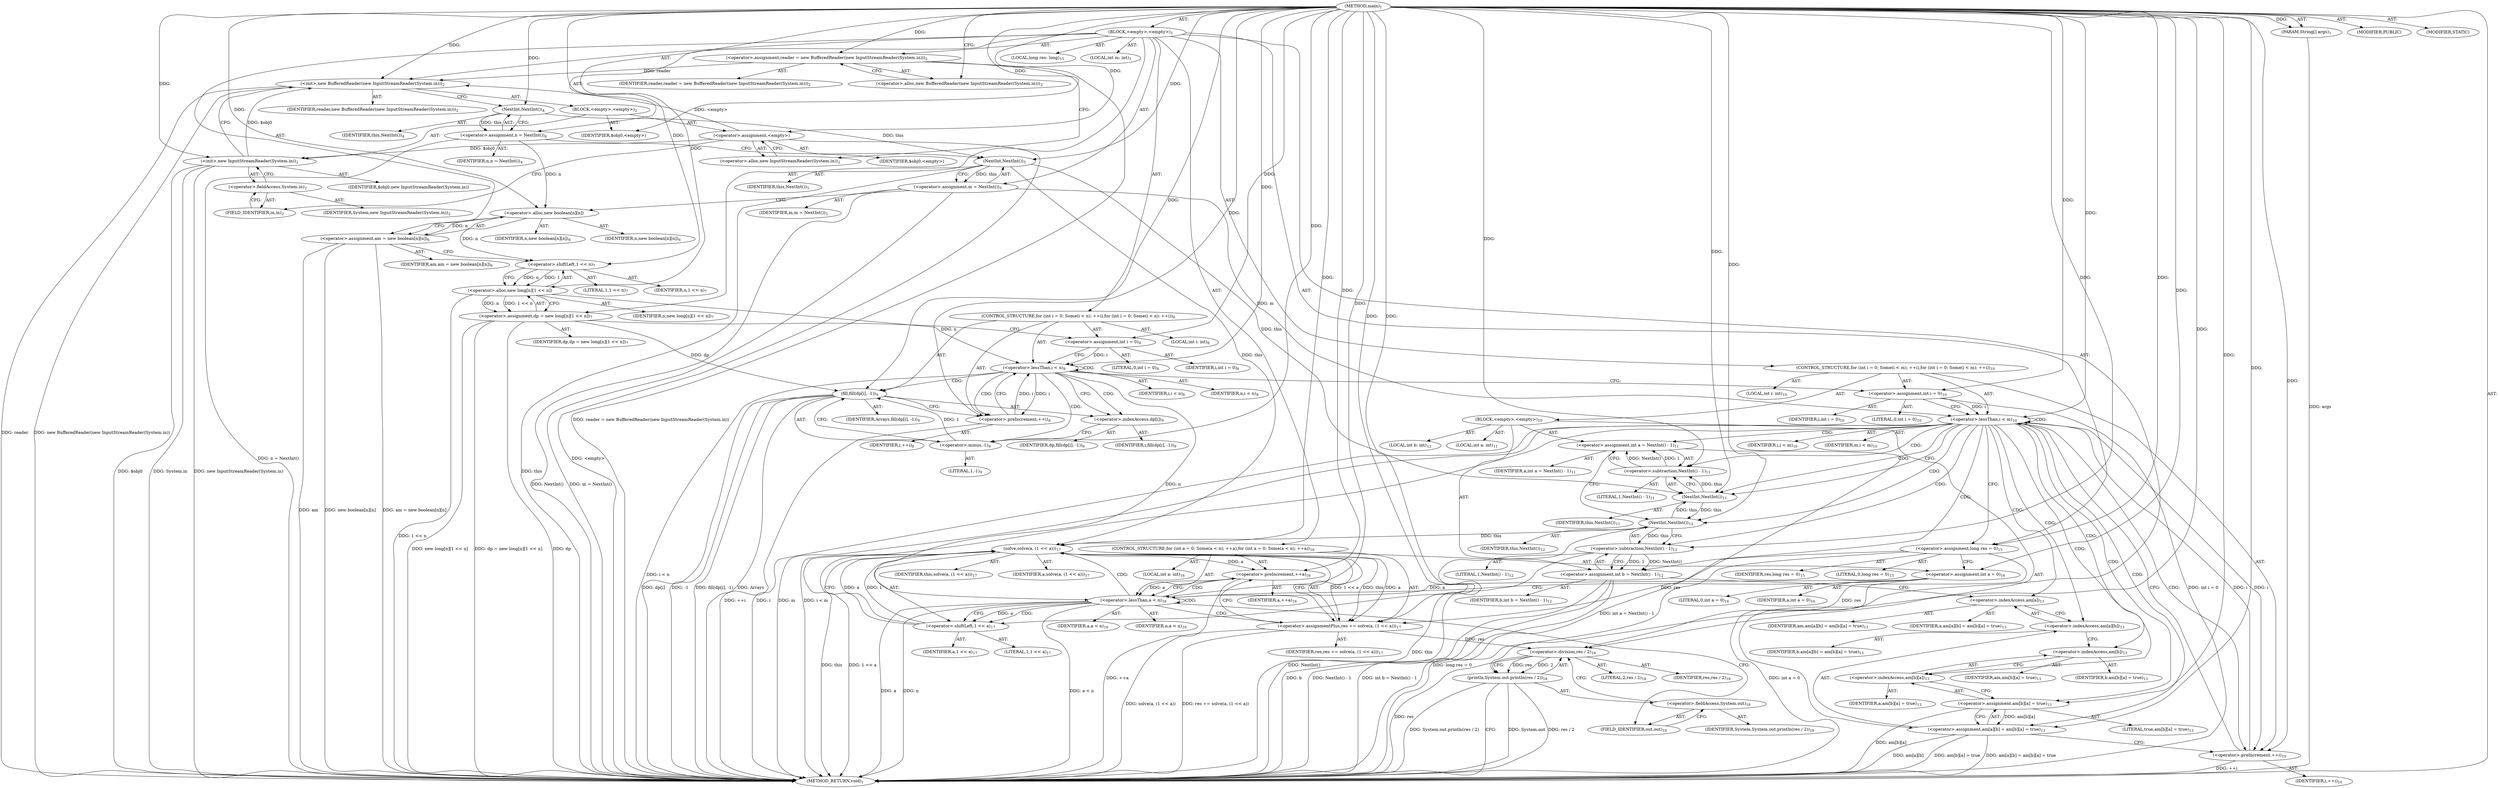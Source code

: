 digraph "main" {  
"17" [label = <(METHOD,main)<SUB>1</SUB>> ]
"18" [label = <(PARAM,String[] args)<SUB>1</SUB>> ]
"19" [label = <(BLOCK,&lt;empty&gt;,&lt;empty&gt;)<SUB>1</SUB>> ]
"20" [label = <(&lt;operator&gt;.assignment,reader = new BufferedReader(new InputStreamReader(System.in)))<SUB>2</SUB>> ]
"21" [label = <(IDENTIFIER,reader,reader = new BufferedReader(new InputStreamReader(System.in)))<SUB>2</SUB>> ]
"22" [label = <(&lt;operator&gt;.alloc,new BufferedReader(new InputStreamReader(System.in)))<SUB>2</SUB>> ]
"23" [label = <(&lt;init&gt;,new BufferedReader(new InputStreamReader(System.in)))<SUB>2</SUB>> ]
"24" [label = <(IDENTIFIER,reader,new BufferedReader(new InputStreamReader(System.in)))<SUB>2</SUB>> ]
"25" [label = <(BLOCK,&lt;empty&gt;,&lt;empty&gt;)<SUB>2</SUB>> ]
"26" [label = <(&lt;operator&gt;.assignment,&lt;empty&gt;)> ]
"27" [label = <(IDENTIFIER,$obj0,&lt;empty&gt;)> ]
"28" [label = <(&lt;operator&gt;.alloc,new InputStreamReader(System.in))<SUB>2</SUB>> ]
"29" [label = <(&lt;init&gt;,new InputStreamReader(System.in))<SUB>2</SUB>> ]
"30" [label = <(IDENTIFIER,$obj0,new InputStreamReader(System.in))> ]
"31" [label = <(&lt;operator&gt;.fieldAccess,System.in)<SUB>2</SUB>> ]
"32" [label = <(IDENTIFIER,System,new InputStreamReader(System.in))<SUB>2</SUB>> ]
"33" [label = <(FIELD_IDENTIFIER,in,in)<SUB>2</SUB>> ]
"34" [label = <(IDENTIFIER,$obj0,&lt;empty&gt;)> ]
"35" [label = <(LOCAL,int m: int)<SUB>3</SUB>> ]
"36" [label = <(&lt;operator&gt;.assignment,n = NextInt())<SUB>4</SUB>> ]
"37" [label = <(IDENTIFIER,n,n = NextInt())<SUB>4</SUB>> ]
"38" [label = <(NextInt,NextInt())<SUB>4</SUB>> ]
"39" [label = <(IDENTIFIER,this,NextInt())<SUB>4</SUB>> ]
"40" [label = <(&lt;operator&gt;.assignment,m = NextInt())<SUB>5</SUB>> ]
"41" [label = <(IDENTIFIER,m,m = NextInt())<SUB>5</SUB>> ]
"42" [label = <(NextInt,NextInt())<SUB>5</SUB>> ]
"43" [label = <(IDENTIFIER,this,NextInt())<SUB>5</SUB>> ]
"44" [label = <(&lt;operator&gt;.assignment,am = new boolean[n][n])<SUB>6</SUB>> ]
"45" [label = <(IDENTIFIER,am,am = new boolean[n][n])<SUB>6</SUB>> ]
"46" [label = <(&lt;operator&gt;.alloc,new boolean[n][n])> ]
"47" [label = <(IDENTIFIER,n,new boolean[n][n])<SUB>6</SUB>> ]
"48" [label = <(IDENTIFIER,n,new boolean[n][n])<SUB>6</SUB>> ]
"49" [label = <(&lt;operator&gt;.assignment,dp = new long[n][1 &lt;&lt; n])<SUB>7</SUB>> ]
"50" [label = <(IDENTIFIER,dp,dp = new long[n][1 &lt;&lt; n])<SUB>7</SUB>> ]
"51" [label = <(&lt;operator&gt;.alloc,new long[n][1 &lt;&lt; n])> ]
"52" [label = <(IDENTIFIER,n,new long[n][1 &lt;&lt; n])<SUB>7</SUB>> ]
"53" [label = <(&lt;operator&gt;.shiftLeft,1 &lt;&lt; n)<SUB>7</SUB>> ]
"54" [label = <(LITERAL,1,1 &lt;&lt; n)<SUB>7</SUB>> ]
"55" [label = <(IDENTIFIER,n,1 &lt;&lt; n)<SUB>7</SUB>> ]
"56" [label = <(CONTROL_STRUCTURE,for (int i = 0; Some(i &lt; n); ++i),for (int i = 0; Some(i &lt; n); ++i))<SUB>8</SUB>> ]
"57" [label = <(LOCAL,int i: int)<SUB>8</SUB>> ]
"58" [label = <(&lt;operator&gt;.assignment,int i = 0)<SUB>8</SUB>> ]
"59" [label = <(IDENTIFIER,i,int i = 0)<SUB>8</SUB>> ]
"60" [label = <(LITERAL,0,int i = 0)<SUB>8</SUB>> ]
"61" [label = <(&lt;operator&gt;.lessThan,i &lt; n)<SUB>8</SUB>> ]
"62" [label = <(IDENTIFIER,i,i &lt; n)<SUB>8</SUB>> ]
"63" [label = <(IDENTIFIER,n,i &lt; n)<SUB>8</SUB>> ]
"64" [label = <(&lt;operator&gt;.preIncrement,++i)<SUB>8</SUB>> ]
"65" [label = <(IDENTIFIER,i,++i)<SUB>8</SUB>> ]
"66" [label = <(fill,fill(dp[i], -1))<SUB>9</SUB>> ]
"67" [label = <(IDENTIFIER,Arrays,fill(dp[i], -1))<SUB>9</SUB>> ]
"68" [label = <(&lt;operator&gt;.indexAccess,dp[i])<SUB>9</SUB>> ]
"69" [label = <(IDENTIFIER,dp,fill(dp[i], -1))<SUB>9</SUB>> ]
"70" [label = <(IDENTIFIER,i,fill(dp[i], -1))<SUB>9</SUB>> ]
"71" [label = <(&lt;operator&gt;.minus,-1)<SUB>9</SUB>> ]
"72" [label = <(LITERAL,1,-1)<SUB>9</SUB>> ]
"73" [label = <(CONTROL_STRUCTURE,for (int i = 0; Some(i &lt; m); ++i),for (int i = 0; Some(i &lt; m); ++i))<SUB>10</SUB>> ]
"74" [label = <(LOCAL,int i: int)<SUB>10</SUB>> ]
"75" [label = <(&lt;operator&gt;.assignment,int i = 0)<SUB>10</SUB>> ]
"76" [label = <(IDENTIFIER,i,int i = 0)<SUB>10</SUB>> ]
"77" [label = <(LITERAL,0,int i = 0)<SUB>10</SUB>> ]
"78" [label = <(&lt;operator&gt;.lessThan,i &lt; m)<SUB>10</SUB>> ]
"79" [label = <(IDENTIFIER,i,i &lt; m)<SUB>10</SUB>> ]
"80" [label = <(IDENTIFIER,m,i &lt; m)<SUB>10</SUB>> ]
"81" [label = <(&lt;operator&gt;.preIncrement,++i)<SUB>10</SUB>> ]
"82" [label = <(IDENTIFIER,i,++i)<SUB>10</SUB>> ]
"83" [label = <(BLOCK,&lt;empty&gt;,&lt;empty&gt;)<SUB>10</SUB>> ]
"84" [label = <(LOCAL,int a: int)<SUB>11</SUB>> ]
"85" [label = <(&lt;operator&gt;.assignment,int a = NextInt() - 1)<SUB>11</SUB>> ]
"86" [label = <(IDENTIFIER,a,int a = NextInt() - 1)<SUB>11</SUB>> ]
"87" [label = <(&lt;operator&gt;.subtraction,NextInt() - 1)<SUB>11</SUB>> ]
"88" [label = <(NextInt,NextInt())<SUB>11</SUB>> ]
"89" [label = <(IDENTIFIER,this,NextInt())<SUB>11</SUB>> ]
"90" [label = <(LITERAL,1,NextInt() - 1)<SUB>11</SUB>> ]
"91" [label = <(LOCAL,int b: int)<SUB>12</SUB>> ]
"92" [label = <(&lt;operator&gt;.assignment,int b = NextInt() - 1)<SUB>12</SUB>> ]
"93" [label = <(IDENTIFIER,b,int b = NextInt() - 1)<SUB>12</SUB>> ]
"94" [label = <(&lt;operator&gt;.subtraction,NextInt() - 1)<SUB>12</SUB>> ]
"95" [label = <(NextInt,NextInt())<SUB>12</SUB>> ]
"96" [label = <(IDENTIFIER,this,NextInt())<SUB>12</SUB>> ]
"97" [label = <(LITERAL,1,NextInt() - 1)<SUB>12</SUB>> ]
"98" [label = <(&lt;operator&gt;.assignment,am[a][b] = am[b][a] = true)<SUB>13</SUB>> ]
"99" [label = <(&lt;operator&gt;.indexAccess,am[a][b])<SUB>13</SUB>> ]
"100" [label = <(&lt;operator&gt;.indexAccess,am[a])<SUB>13</SUB>> ]
"101" [label = <(IDENTIFIER,am,am[a][b] = am[b][a] = true)<SUB>13</SUB>> ]
"102" [label = <(IDENTIFIER,a,am[a][b] = am[b][a] = true)<SUB>13</SUB>> ]
"103" [label = <(IDENTIFIER,b,am[a][b] = am[b][a] = true)<SUB>13</SUB>> ]
"104" [label = <(&lt;operator&gt;.assignment,am[b][a] = true)<SUB>13</SUB>> ]
"105" [label = <(&lt;operator&gt;.indexAccess,am[b][a])<SUB>13</SUB>> ]
"106" [label = <(&lt;operator&gt;.indexAccess,am[b])<SUB>13</SUB>> ]
"107" [label = <(IDENTIFIER,am,am[b][a] = true)<SUB>13</SUB>> ]
"108" [label = <(IDENTIFIER,b,am[b][a] = true)<SUB>13</SUB>> ]
"109" [label = <(IDENTIFIER,a,am[b][a] = true)<SUB>13</SUB>> ]
"110" [label = <(LITERAL,true,am[b][a] = true)<SUB>13</SUB>> ]
"111" [label = <(LOCAL,long res: long)<SUB>15</SUB>> ]
"112" [label = <(&lt;operator&gt;.assignment,long res = 0)<SUB>15</SUB>> ]
"113" [label = <(IDENTIFIER,res,long res = 0)<SUB>15</SUB>> ]
"114" [label = <(LITERAL,0,long res = 0)<SUB>15</SUB>> ]
"115" [label = <(CONTROL_STRUCTURE,for (int a = 0; Some(a &lt; n); ++a),for (int a = 0; Some(a &lt; n); ++a))<SUB>16</SUB>> ]
"116" [label = <(LOCAL,int a: int)<SUB>16</SUB>> ]
"117" [label = <(&lt;operator&gt;.assignment,int a = 0)<SUB>16</SUB>> ]
"118" [label = <(IDENTIFIER,a,int a = 0)<SUB>16</SUB>> ]
"119" [label = <(LITERAL,0,int a = 0)<SUB>16</SUB>> ]
"120" [label = <(&lt;operator&gt;.lessThan,a &lt; n)<SUB>16</SUB>> ]
"121" [label = <(IDENTIFIER,a,a &lt; n)<SUB>16</SUB>> ]
"122" [label = <(IDENTIFIER,n,a &lt; n)<SUB>16</SUB>> ]
"123" [label = <(&lt;operator&gt;.preIncrement,++a)<SUB>16</SUB>> ]
"124" [label = <(IDENTIFIER,a,++a)<SUB>16</SUB>> ]
"125" [label = <(&lt;operator&gt;.assignmentPlus,res += solve(a, (1 &lt;&lt; a)))<SUB>17</SUB>> ]
"126" [label = <(IDENTIFIER,res,res += solve(a, (1 &lt;&lt; a)))<SUB>17</SUB>> ]
"127" [label = <(solve,solve(a, (1 &lt;&lt; a)))<SUB>17</SUB>> ]
"128" [label = <(IDENTIFIER,this,solve(a, (1 &lt;&lt; a)))<SUB>17</SUB>> ]
"129" [label = <(IDENTIFIER,a,solve(a, (1 &lt;&lt; a)))<SUB>17</SUB>> ]
"130" [label = <(&lt;operator&gt;.shiftLeft,1 &lt;&lt; a)<SUB>17</SUB>> ]
"131" [label = <(LITERAL,1,1 &lt;&lt; a)<SUB>17</SUB>> ]
"132" [label = <(IDENTIFIER,a,1 &lt;&lt; a)<SUB>17</SUB>> ]
"133" [label = <(println,System.out.println(res / 2))<SUB>18</SUB>> ]
"134" [label = <(&lt;operator&gt;.fieldAccess,System.out)<SUB>18</SUB>> ]
"135" [label = <(IDENTIFIER,System,System.out.println(res / 2))<SUB>18</SUB>> ]
"136" [label = <(FIELD_IDENTIFIER,out,out)<SUB>18</SUB>> ]
"137" [label = <(&lt;operator&gt;.division,res / 2)<SUB>18</SUB>> ]
"138" [label = <(IDENTIFIER,res,res / 2)<SUB>18</SUB>> ]
"139" [label = <(LITERAL,2,res / 2)<SUB>18</SUB>> ]
"140" [label = <(MODIFIER,PUBLIC)> ]
"141" [label = <(MODIFIER,STATIC)> ]
"142" [label = <(METHOD_RETURN,void)<SUB>1</SUB>> ]
  "17" -> "18"  [ label = "AST: "] 
  "17" -> "19"  [ label = "AST: "] 
  "17" -> "140"  [ label = "AST: "] 
  "17" -> "141"  [ label = "AST: "] 
  "17" -> "142"  [ label = "AST: "] 
  "19" -> "20"  [ label = "AST: "] 
  "19" -> "23"  [ label = "AST: "] 
  "19" -> "35"  [ label = "AST: "] 
  "19" -> "36"  [ label = "AST: "] 
  "19" -> "40"  [ label = "AST: "] 
  "19" -> "44"  [ label = "AST: "] 
  "19" -> "49"  [ label = "AST: "] 
  "19" -> "56"  [ label = "AST: "] 
  "19" -> "73"  [ label = "AST: "] 
  "19" -> "111"  [ label = "AST: "] 
  "19" -> "112"  [ label = "AST: "] 
  "19" -> "115"  [ label = "AST: "] 
  "19" -> "133"  [ label = "AST: "] 
  "20" -> "21"  [ label = "AST: "] 
  "20" -> "22"  [ label = "AST: "] 
  "23" -> "24"  [ label = "AST: "] 
  "23" -> "25"  [ label = "AST: "] 
  "25" -> "26"  [ label = "AST: "] 
  "25" -> "29"  [ label = "AST: "] 
  "25" -> "34"  [ label = "AST: "] 
  "26" -> "27"  [ label = "AST: "] 
  "26" -> "28"  [ label = "AST: "] 
  "29" -> "30"  [ label = "AST: "] 
  "29" -> "31"  [ label = "AST: "] 
  "31" -> "32"  [ label = "AST: "] 
  "31" -> "33"  [ label = "AST: "] 
  "36" -> "37"  [ label = "AST: "] 
  "36" -> "38"  [ label = "AST: "] 
  "38" -> "39"  [ label = "AST: "] 
  "40" -> "41"  [ label = "AST: "] 
  "40" -> "42"  [ label = "AST: "] 
  "42" -> "43"  [ label = "AST: "] 
  "44" -> "45"  [ label = "AST: "] 
  "44" -> "46"  [ label = "AST: "] 
  "46" -> "47"  [ label = "AST: "] 
  "46" -> "48"  [ label = "AST: "] 
  "49" -> "50"  [ label = "AST: "] 
  "49" -> "51"  [ label = "AST: "] 
  "51" -> "52"  [ label = "AST: "] 
  "51" -> "53"  [ label = "AST: "] 
  "53" -> "54"  [ label = "AST: "] 
  "53" -> "55"  [ label = "AST: "] 
  "56" -> "57"  [ label = "AST: "] 
  "56" -> "58"  [ label = "AST: "] 
  "56" -> "61"  [ label = "AST: "] 
  "56" -> "64"  [ label = "AST: "] 
  "56" -> "66"  [ label = "AST: "] 
  "58" -> "59"  [ label = "AST: "] 
  "58" -> "60"  [ label = "AST: "] 
  "61" -> "62"  [ label = "AST: "] 
  "61" -> "63"  [ label = "AST: "] 
  "64" -> "65"  [ label = "AST: "] 
  "66" -> "67"  [ label = "AST: "] 
  "66" -> "68"  [ label = "AST: "] 
  "66" -> "71"  [ label = "AST: "] 
  "68" -> "69"  [ label = "AST: "] 
  "68" -> "70"  [ label = "AST: "] 
  "71" -> "72"  [ label = "AST: "] 
  "73" -> "74"  [ label = "AST: "] 
  "73" -> "75"  [ label = "AST: "] 
  "73" -> "78"  [ label = "AST: "] 
  "73" -> "81"  [ label = "AST: "] 
  "73" -> "83"  [ label = "AST: "] 
  "75" -> "76"  [ label = "AST: "] 
  "75" -> "77"  [ label = "AST: "] 
  "78" -> "79"  [ label = "AST: "] 
  "78" -> "80"  [ label = "AST: "] 
  "81" -> "82"  [ label = "AST: "] 
  "83" -> "84"  [ label = "AST: "] 
  "83" -> "85"  [ label = "AST: "] 
  "83" -> "91"  [ label = "AST: "] 
  "83" -> "92"  [ label = "AST: "] 
  "83" -> "98"  [ label = "AST: "] 
  "85" -> "86"  [ label = "AST: "] 
  "85" -> "87"  [ label = "AST: "] 
  "87" -> "88"  [ label = "AST: "] 
  "87" -> "90"  [ label = "AST: "] 
  "88" -> "89"  [ label = "AST: "] 
  "92" -> "93"  [ label = "AST: "] 
  "92" -> "94"  [ label = "AST: "] 
  "94" -> "95"  [ label = "AST: "] 
  "94" -> "97"  [ label = "AST: "] 
  "95" -> "96"  [ label = "AST: "] 
  "98" -> "99"  [ label = "AST: "] 
  "98" -> "104"  [ label = "AST: "] 
  "99" -> "100"  [ label = "AST: "] 
  "99" -> "103"  [ label = "AST: "] 
  "100" -> "101"  [ label = "AST: "] 
  "100" -> "102"  [ label = "AST: "] 
  "104" -> "105"  [ label = "AST: "] 
  "104" -> "110"  [ label = "AST: "] 
  "105" -> "106"  [ label = "AST: "] 
  "105" -> "109"  [ label = "AST: "] 
  "106" -> "107"  [ label = "AST: "] 
  "106" -> "108"  [ label = "AST: "] 
  "112" -> "113"  [ label = "AST: "] 
  "112" -> "114"  [ label = "AST: "] 
  "115" -> "116"  [ label = "AST: "] 
  "115" -> "117"  [ label = "AST: "] 
  "115" -> "120"  [ label = "AST: "] 
  "115" -> "123"  [ label = "AST: "] 
  "115" -> "125"  [ label = "AST: "] 
  "117" -> "118"  [ label = "AST: "] 
  "117" -> "119"  [ label = "AST: "] 
  "120" -> "121"  [ label = "AST: "] 
  "120" -> "122"  [ label = "AST: "] 
  "123" -> "124"  [ label = "AST: "] 
  "125" -> "126"  [ label = "AST: "] 
  "125" -> "127"  [ label = "AST: "] 
  "127" -> "128"  [ label = "AST: "] 
  "127" -> "129"  [ label = "AST: "] 
  "127" -> "130"  [ label = "AST: "] 
  "130" -> "131"  [ label = "AST: "] 
  "130" -> "132"  [ label = "AST: "] 
  "133" -> "134"  [ label = "AST: "] 
  "133" -> "137"  [ label = "AST: "] 
  "134" -> "135"  [ label = "AST: "] 
  "134" -> "136"  [ label = "AST: "] 
  "137" -> "138"  [ label = "AST: "] 
  "137" -> "139"  [ label = "AST: "] 
  "20" -> "28"  [ label = "CFG: "] 
  "23" -> "38"  [ label = "CFG: "] 
  "36" -> "42"  [ label = "CFG: "] 
  "40" -> "46"  [ label = "CFG: "] 
  "44" -> "53"  [ label = "CFG: "] 
  "49" -> "58"  [ label = "CFG: "] 
  "112" -> "117"  [ label = "CFG: "] 
  "133" -> "142"  [ label = "CFG: "] 
  "22" -> "20"  [ label = "CFG: "] 
  "38" -> "36"  [ label = "CFG: "] 
  "42" -> "40"  [ label = "CFG: "] 
  "46" -> "44"  [ label = "CFG: "] 
  "51" -> "49"  [ label = "CFG: "] 
  "58" -> "61"  [ label = "CFG: "] 
  "61" -> "68"  [ label = "CFG: "] 
  "61" -> "75"  [ label = "CFG: "] 
  "64" -> "61"  [ label = "CFG: "] 
  "66" -> "64"  [ label = "CFG: "] 
  "75" -> "78"  [ label = "CFG: "] 
  "78" -> "88"  [ label = "CFG: "] 
  "78" -> "112"  [ label = "CFG: "] 
  "81" -> "78"  [ label = "CFG: "] 
  "117" -> "120"  [ label = "CFG: "] 
  "120" -> "130"  [ label = "CFG: "] 
  "120" -> "136"  [ label = "CFG: "] 
  "123" -> "120"  [ label = "CFG: "] 
  "125" -> "123"  [ label = "CFG: "] 
  "134" -> "137"  [ label = "CFG: "] 
  "137" -> "133"  [ label = "CFG: "] 
  "26" -> "33"  [ label = "CFG: "] 
  "29" -> "23"  [ label = "CFG: "] 
  "53" -> "51"  [ label = "CFG: "] 
  "68" -> "71"  [ label = "CFG: "] 
  "71" -> "66"  [ label = "CFG: "] 
  "85" -> "95"  [ label = "CFG: "] 
  "92" -> "100"  [ label = "CFG: "] 
  "98" -> "81"  [ label = "CFG: "] 
  "127" -> "125"  [ label = "CFG: "] 
  "136" -> "134"  [ label = "CFG: "] 
  "28" -> "26"  [ label = "CFG: "] 
  "31" -> "29"  [ label = "CFG: "] 
  "87" -> "85"  [ label = "CFG: "] 
  "94" -> "92"  [ label = "CFG: "] 
  "99" -> "106"  [ label = "CFG: "] 
  "104" -> "98"  [ label = "CFG: "] 
  "130" -> "127"  [ label = "CFG: "] 
  "33" -> "31"  [ label = "CFG: "] 
  "88" -> "87"  [ label = "CFG: "] 
  "95" -> "94"  [ label = "CFG: "] 
  "100" -> "99"  [ label = "CFG: "] 
  "105" -> "104"  [ label = "CFG: "] 
  "106" -> "105"  [ label = "CFG: "] 
  "17" -> "22"  [ label = "CFG: "] 
  "18" -> "142"  [ label = "DDG: args"] 
  "20" -> "142"  [ label = "DDG: reader = new BufferedReader(new InputStreamReader(System.in))"] 
  "23" -> "142"  [ label = "DDG: reader"] 
  "26" -> "142"  [ label = "DDG: &lt;empty&gt;"] 
  "29" -> "142"  [ label = "DDG: $obj0"] 
  "29" -> "142"  [ label = "DDG: System.in"] 
  "29" -> "142"  [ label = "DDG: new InputStreamReader(System.in)"] 
  "23" -> "142"  [ label = "DDG: new BufferedReader(new InputStreamReader(System.in))"] 
  "36" -> "142"  [ label = "DDG: n = NextInt()"] 
  "42" -> "142"  [ label = "DDG: this"] 
  "40" -> "142"  [ label = "DDG: NextInt()"] 
  "40" -> "142"  [ label = "DDG: m = NextInt()"] 
  "44" -> "142"  [ label = "DDG: am"] 
  "44" -> "142"  [ label = "DDG: new boolean[n][n]"] 
  "44" -> "142"  [ label = "DDG: am = new boolean[n][n]"] 
  "49" -> "142"  [ label = "DDG: dp"] 
  "51" -> "142"  [ label = "DDG: 1 &lt;&lt; n"] 
  "49" -> "142"  [ label = "DDG: new long[n][1 &lt;&lt; n]"] 
  "49" -> "142"  [ label = "DDG: dp = new long[n][1 &lt;&lt; n]"] 
  "61" -> "142"  [ label = "DDG: i &lt; n"] 
  "75" -> "142"  [ label = "DDG: int i = 0"] 
  "78" -> "142"  [ label = "DDG: i"] 
  "78" -> "142"  [ label = "DDG: m"] 
  "78" -> "142"  [ label = "DDG: i &lt; m"] 
  "112" -> "142"  [ label = "DDG: long res = 0"] 
  "117" -> "142"  [ label = "DDG: int a = 0"] 
  "120" -> "142"  [ label = "DDG: a"] 
  "120" -> "142"  [ label = "DDG: n"] 
  "120" -> "142"  [ label = "DDG: a &lt; n"] 
  "133" -> "142"  [ label = "DDG: System.out"] 
  "137" -> "142"  [ label = "DDG: res"] 
  "133" -> "142"  [ label = "DDG: res / 2"] 
  "133" -> "142"  [ label = "DDG: System.out.println(res / 2)"] 
  "127" -> "142"  [ label = "DDG: this"] 
  "127" -> "142"  [ label = "DDG: 1 &lt;&lt; a"] 
  "125" -> "142"  [ label = "DDG: solve(a, (1 &lt;&lt; a))"] 
  "125" -> "142"  [ label = "DDG: res += solve(a, (1 &lt;&lt; a))"] 
  "123" -> "142"  [ label = "DDG: ++a"] 
  "85" -> "142"  [ label = "DDG: int a = NextInt() - 1"] 
  "92" -> "142"  [ label = "DDG: b"] 
  "95" -> "142"  [ label = "DDG: this"] 
  "94" -> "142"  [ label = "DDG: NextInt()"] 
  "92" -> "142"  [ label = "DDG: NextInt() - 1"] 
  "92" -> "142"  [ label = "DDG: int b = NextInt() - 1"] 
  "98" -> "142"  [ label = "DDG: am[a][b]"] 
  "104" -> "142"  [ label = "DDG: am[b][a]"] 
  "98" -> "142"  [ label = "DDG: am[b][a] = true"] 
  "98" -> "142"  [ label = "DDG: am[a][b] = am[b][a] = true"] 
  "81" -> "142"  [ label = "DDG: ++i"] 
  "66" -> "142"  [ label = "DDG: dp[i]"] 
  "66" -> "142"  [ label = "DDG: -1"] 
  "66" -> "142"  [ label = "DDG: fill(dp[i], -1)"] 
  "64" -> "142"  [ label = "DDG: ++i"] 
  "66" -> "142"  [ label = "DDG: Arrays"] 
  "17" -> "18"  [ label = "DDG: "] 
  "17" -> "20"  [ label = "DDG: "] 
  "38" -> "36"  [ label = "DDG: this"] 
  "42" -> "40"  [ label = "DDG: this"] 
  "46" -> "44"  [ label = "DDG: n"] 
  "51" -> "49"  [ label = "DDG: n"] 
  "51" -> "49"  [ label = "DDG: 1 &lt;&lt; n"] 
  "17" -> "112"  [ label = "DDG: "] 
  "20" -> "23"  [ label = "DDG: reader"] 
  "17" -> "23"  [ label = "DDG: "] 
  "26" -> "23"  [ label = "DDG: &lt;empty&gt;"] 
  "29" -> "23"  [ label = "DDG: $obj0"] 
  "17" -> "58"  [ label = "DDG: "] 
  "17" -> "75"  [ label = "DDG: "] 
  "17" -> "117"  [ label = "DDG: "] 
  "127" -> "125"  [ label = "DDG: this"] 
  "127" -> "125"  [ label = "DDG: a"] 
  "127" -> "125"  [ label = "DDG: 1 &lt;&lt; a"] 
  "137" -> "133"  [ label = "DDG: res"] 
  "137" -> "133"  [ label = "DDG: 2"] 
  "17" -> "26"  [ label = "DDG: "] 
  "17" -> "34"  [ label = "DDG: "] 
  "17" -> "38"  [ label = "DDG: "] 
  "38" -> "42"  [ label = "DDG: this"] 
  "17" -> "42"  [ label = "DDG: "] 
  "36" -> "46"  [ label = "DDG: n"] 
  "17" -> "46"  [ label = "DDG: "] 
  "53" -> "51"  [ label = "DDG: n"] 
  "17" -> "51"  [ label = "DDG: "] 
  "53" -> "51"  [ label = "DDG: 1"] 
  "58" -> "61"  [ label = "DDG: i"] 
  "64" -> "61"  [ label = "DDG: i"] 
  "17" -> "61"  [ label = "DDG: "] 
  "51" -> "61"  [ label = "DDG: n"] 
  "61" -> "64"  [ label = "DDG: i"] 
  "17" -> "64"  [ label = "DDG: "] 
  "17" -> "66"  [ label = "DDG: "] 
  "49" -> "66"  [ label = "DDG: dp"] 
  "71" -> "66"  [ label = "DDG: 1"] 
  "75" -> "78"  [ label = "DDG: i"] 
  "81" -> "78"  [ label = "DDG: i"] 
  "17" -> "78"  [ label = "DDG: "] 
  "40" -> "78"  [ label = "DDG: m"] 
  "78" -> "81"  [ label = "DDG: i"] 
  "17" -> "81"  [ label = "DDG: "] 
  "87" -> "85"  [ label = "DDG: NextInt()"] 
  "87" -> "85"  [ label = "DDG: 1"] 
  "94" -> "92"  [ label = "DDG: NextInt()"] 
  "94" -> "92"  [ label = "DDG: 1"] 
  "104" -> "98"  [ label = "DDG: am[b][a]"] 
  "17" -> "98"  [ label = "DDG: "] 
  "117" -> "120"  [ label = "DDG: a"] 
  "123" -> "120"  [ label = "DDG: a"] 
  "17" -> "120"  [ label = "DDG: "] 
  "61" -> "120"  [ label = "DDG: n"] 
  "127" -> "123"  [ label = "DDG: a"] 
  "17" -> "123"  [ label = "DDG: "] 
  "112" -> "125"  [ label = "DDG: res"] 
  "17" -> "125"  [ label = "DDG: "] 
  "112" -> "137"  [ label = "DDG: res"] 
  "125" -> "137"  [ label = "DDG: res"] 
  "17" -> "137"  [ label = "DDG: "] 
  "26" -> "29"  [ label = "DDG: $obj0"] 
  "17" -> "29"  [ label = "DDG: "] 
  "17" -> "53"  [ label = "DDG: "] 
  "46" -> "53"  [ label = "DDG: n"] 
  "17" -> "71"  [ label = "DDG: "] 
  "42" -> "127"  [ label = "DDG: this"] 
  "95" -> "127"  [ label = "DDG: this"] 
  "17" -> "127"  [ label = "DDG: "] 
  "130" -> "127"  [ label = "DDG: a"] 
  "130" -> "127"  [ label = "DDG: 1"] 
  "88" -> "87"  [ label = "DDG: this"] 
  "17" -> "87"  [ label = "DDG: "] 
  "95" -> "94"  [ label = "DDG: this"] 
  "17" -> "94"  [ label = "DDG: "] 
  "17" -> "104"  [ label = "DDG: "] 
  "17" -> "130"  [ label = "DDG: "] 
  "120" -> "130"  [ label = "DDG: a"] 
  "42" -> "88"  [ label = "DDG: this"] 
  "95" -> "88"  [ label = "DDG: this"] 
  "17" -> "88"  [ label = "DDG: "] 
  "88" -> "95"  [ label = "DDG: this"] 
  "17" -> "95"  [ label = "DDG: "] 
  "61" -> "68"  [ label = "CDG: "] 
  "61" -> "64"  [ label = "CDG: "] 
  "61" -> "66"  [ label = "CDG: "] 
  "61" -> "61"  [ label = "CDG: "] 
  "61" -> "71"  [ label = "CDG: "] 
  "78" -> "94"  [ label = "CDG: "] 
  "78" -> "98"  [ label = "CDG: "] 
  "78" -> "99"  [ label = "CDG: "] 
  "78" -> "81"  [ label = "CDG: "] 
  "78" -> "85"  [ label = "CDG: "] 
  "78" -> "104"  [ label = "CDG: "] 
  "78" -> "95"  [ label = "CDG: "] 
  "78" -> "92"  [ label = "CDG: "] 
  "78" -> "106"  [ label = "CDG: "] 
  "78" -> "87"  [ label = "CDG: "] 
  "78" -> "105"  [ label = "CDG: "] 
  "78" -> "100"  [ label = "CDG: "] 
  "78" -> "88"  [ label = "CDG: "] 
  "78" -> "78"  [ label = "CDG: "] 
  "120" -> "120"  [ label = "CDG: "] 
  "120" -> "123"  [ label = "CDG: "] 
  "120" -> "130"  [ label = "CDG: "] 
  "120" -> "127"  [ label = "CDG: "] 
  "120" -> "125"  [ label = "CDG: "] 
}

